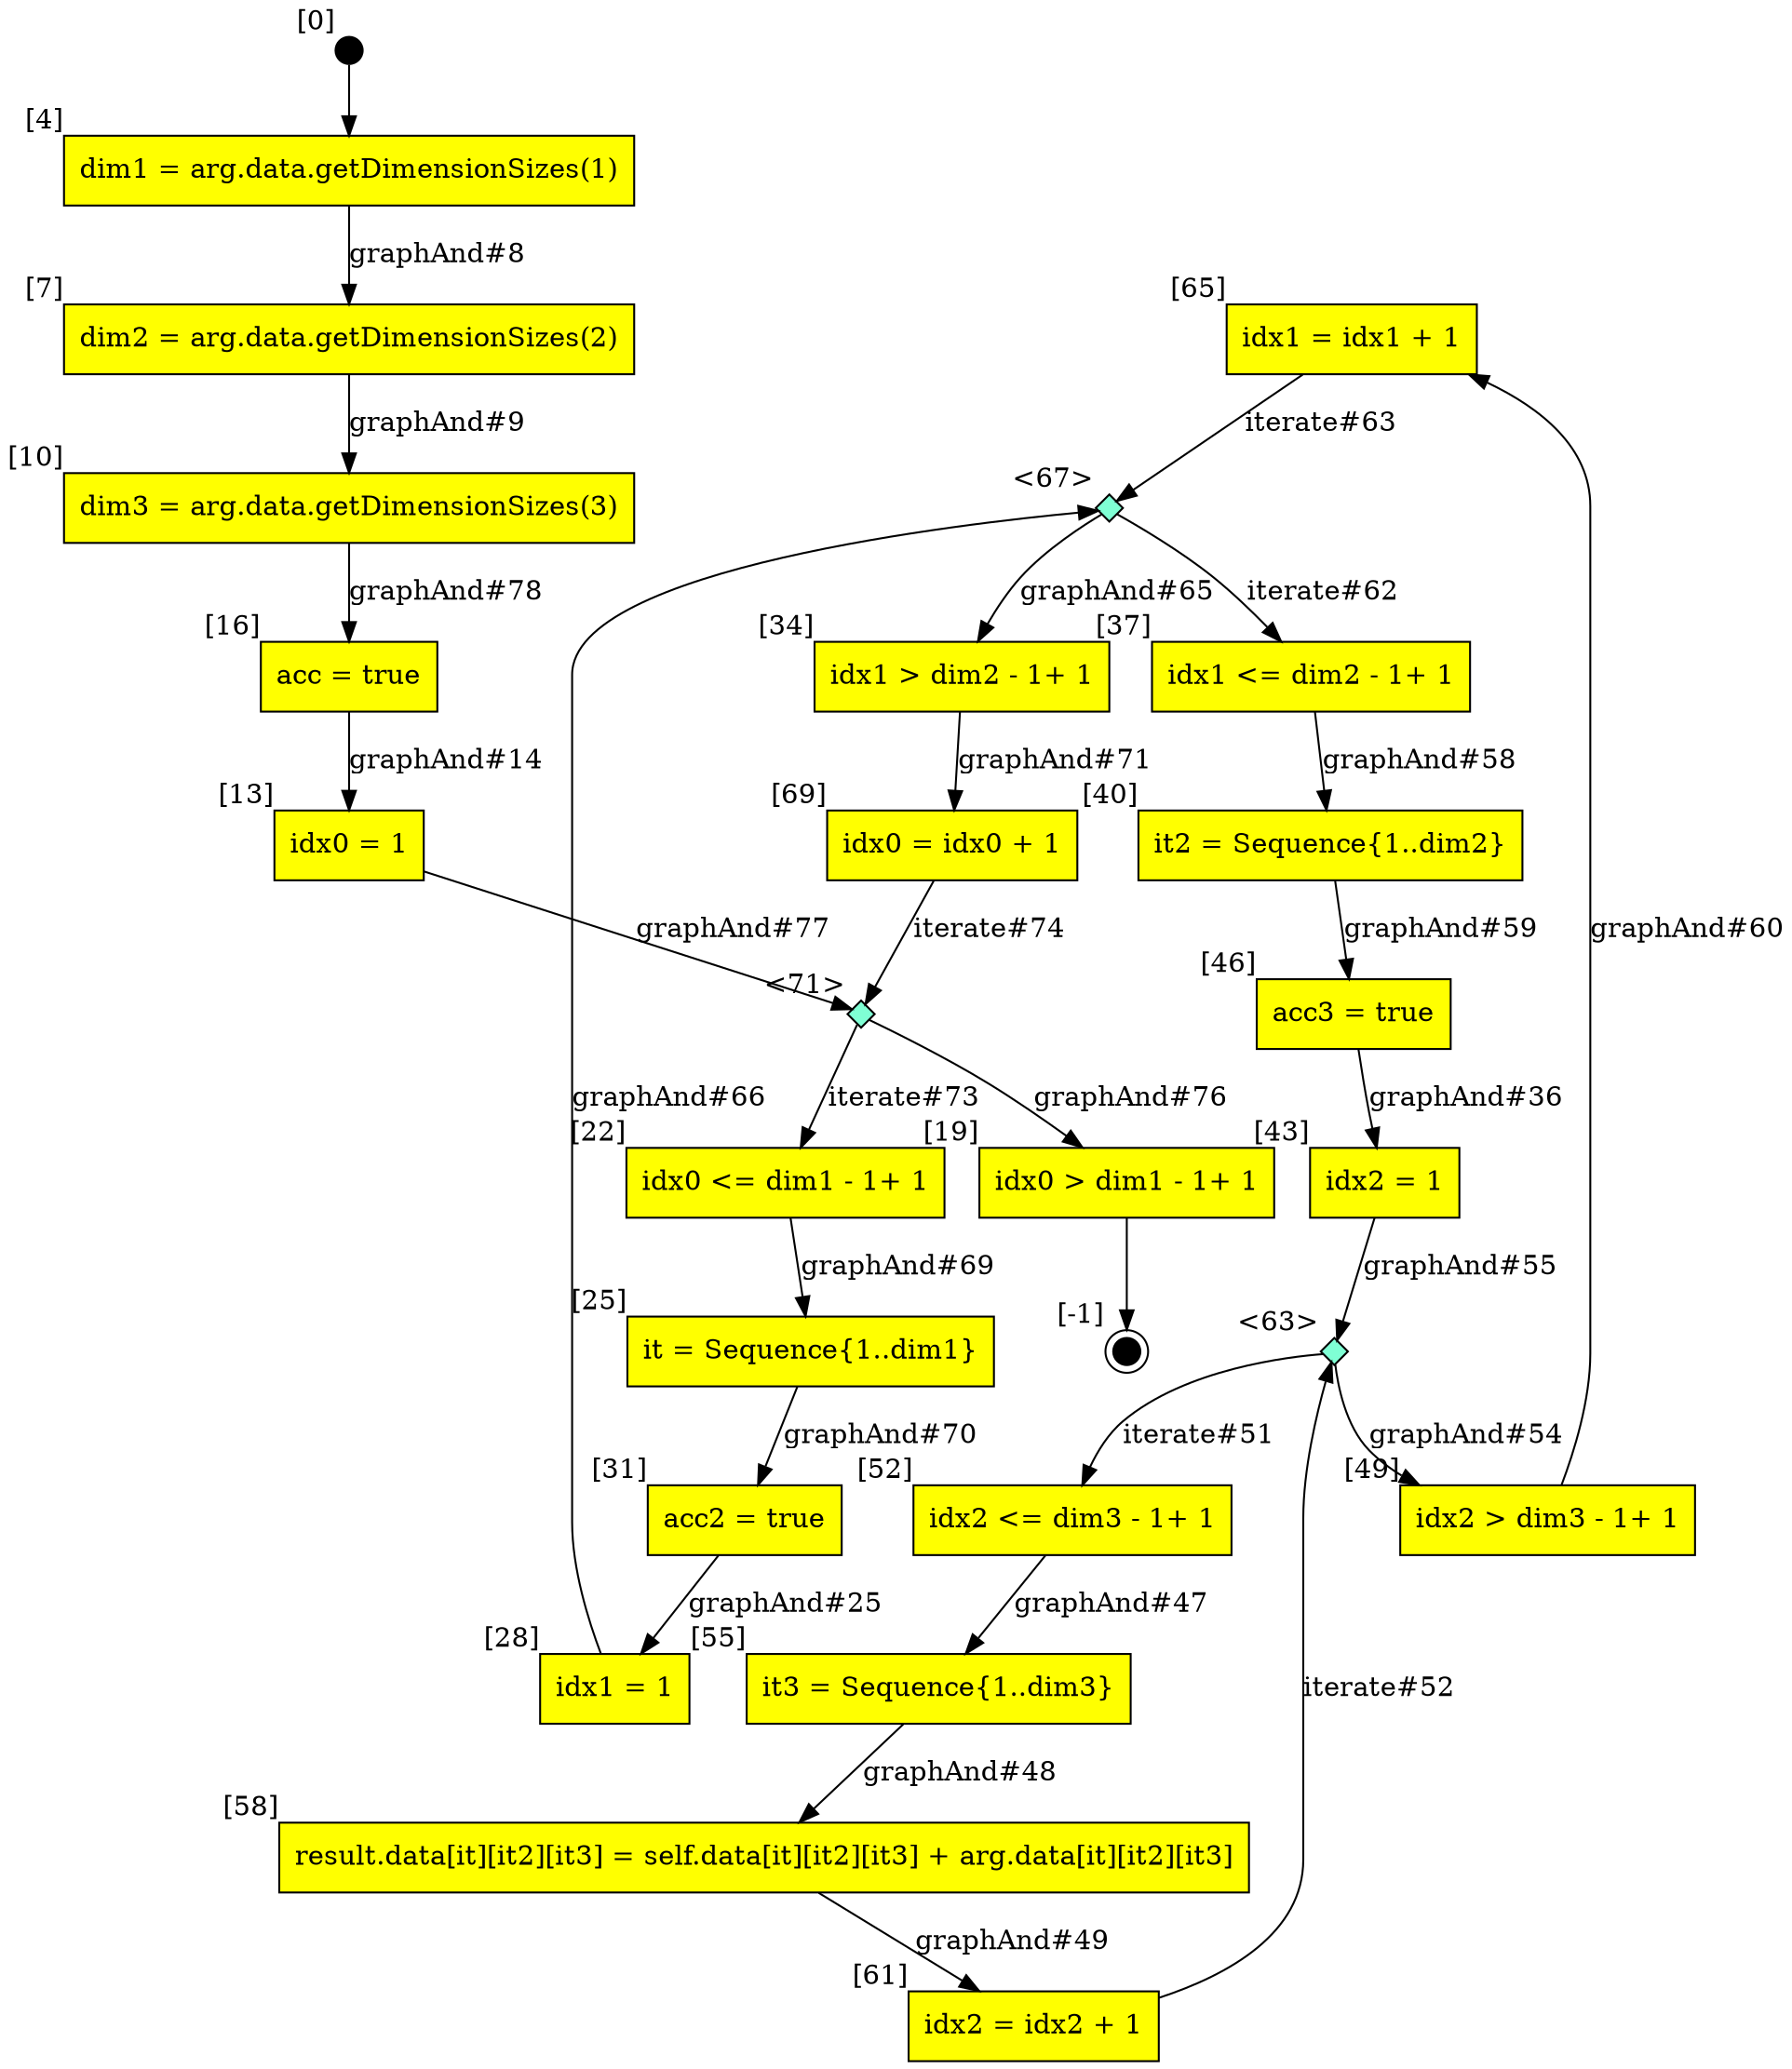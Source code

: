digraph CLG {
  65 [shape="box", label="idx1 = idx1 + 1", style=filled, fillcolor=yellow, xlabel="[65]"];
  67 [shape="diamond", label="", xlabel="<67>", style=filled, fillcolor=aquamarine, fixedsize=true, width=.2, height=.2];
  3 [style=filled, fillcolor=black, shape="circle", label="", fixedsize=true, width=.2, height=.2, xlabel="[0]"];
  4 [shape="box", label="dim1 = arg.data.getDimensionSizes(1)", style=filled, fillcolor=yellow, xlabel="[4]"];
  69 [shape="box", label="idx0 = idx0 + 1", style=filled, fillcolor=yellow, xlabel="[69]"];
  7 [shape="box", label="dim2 = arg.data.getDimensionSizes(2)", style=filled, fillcolor=yellow, xlabel="[7]"];
  71 [shape="diamond", label="", xlabel="<71>", style=filled, fillcolor=aquamarine, fixedsize=true, width=.2, height=.2];
  10 [shape="box", label="dim3 = arg.data.getDimensionSizes(3)", style=filled, fillcolor=yellow, xlabel="[10]"];
  13 [shape="box", label="idx0 = 1", style=filled, fillcolor=yellow, xlabel="[13]"];
  16 [shape="box", label="acc = true", style=filled, fillcolor=yellow, xlabel="[16]"];
  19 [shape="box", label="idx0 > dim1 - 1+ 1", style=filled, fillcolor=yellow, xlabel="[19]"];
  20 [style=filled, fillcolor=black, shape="doublecircle", label="", fixedsize=true, width=.2, height=.2, xlabel="[-1]"];
  22 [shape="box", label="idx0 <= dim1 - 1+ 1", style=filled, fillcolor=yellow, xlabel="[22]"];
  25 [shape="box", label="it = Sequence{1..dim1}", style=filled, fillcolor=yellow, xlabel="[25]"];
  28 [shape="box", label="idx1 = 1", style=filled, fillcolor=yellow, xlabel="[28]"];
  31 [shape="box", label="acc2 = true", style=filled, fillcolor=yellow, xlabel="[31]"];
  34 [shape="box", label="idx1 > dim2 - 1+ 1", style=filled, fillcolor=yellow, xlabel="[34]"];
  37 [shape="box", label="idx1 <= dim2 - 1+ 1", style=filled, fillcolor=yellow, xlabel="[37]"];
  40 [shape="box", label="it2 = Sequence{1..dim2}", style=filled, fillcolor=yellow, xlabel="[40]"];
  43 [shape="box", label="idx2 = 1", style=filled, fillcolor=yellow, xlabel="[43]"];
  46 [shape="box", label="acc3 = true", style=filled, fillcolor=yellow, xlabel="[46]"];
  49 [shape="box", label="idx2 > dim3 - 1+ 1", style=filled, fillcolor=yellow, xlabel="[49]"];
  52 [shape="box", label="idx2 <= dim3 - 1+ 1", style=filled, fillcolor=yellow, xlabel="[52]"];
  55 [shape="box", label="it3 = Sequence{1..dim3}", style=filled, fillcolor=yellow, xlabel="[55]"];
  58 [shape="box", label="result.data[it][it2][it3] = self.data[it][it2][it3] + arg.data[it][it2][it3]", style=filled, fillcolor=yellow, xlabel="[58]"];
  61 [shape="box", label="idx2 = idx2 + 1", style=filled, fillcolor=yellow, xlabel="[61]"];
  63 [shape="diamond", label="", xlabel="<63>", style=filled, fillcolor=aquamarine, fixedsize=true, width=.2, height=.2];
  67 -> 34[label="graphAnd#65"];
  3 -> 4;
  28 -> 67[label="graphAnd#66"];
  22 -> 25[label="graphAnd#69"];
  25 -> 31[label="graphAnd#70"];
  34 -> 69[label="graphAnd#71"];
  4 -> 7[label="graphAnd#8"];
  7 -> 10[label="graphAnd#9"];
  71 -> 22[label="iterate#73"];
  69 -> 71[label="iterate#74"];
  71 -> 19[label="graphAnd#76"];
  13 -> 71[label="graphAnd#77"];
  10 -> 16[label="graphAnd#78"];
  16 -> 13[label="graphAnd#14"];
  19 -> 20;
  31 -> 28[label="graphAnd#25"];
  46 -> 43[label="graphAnd#36"];
  52 -> 55[label="graphAnd#47"];
  55 -> 58[label="graphAnd#48"];
  58 -> 61[label="graphAnd#49"];
  63 -> 52[label="iterate#51"];
  61 -> 63[label="iterate#52"];
  63 -> 49[label="graphAnd#54"];
  43 -> 63[label="graphAnd#55"];
  37 -> 40[label="graphAnd#58"];
  40 -> 46[label="graphAnd#59"];
  49 -> 65[label="graphAnd#60"];
  67 -> 37[label="iterate#62"];
  65 -> 67[label="iterate#63"];
}
